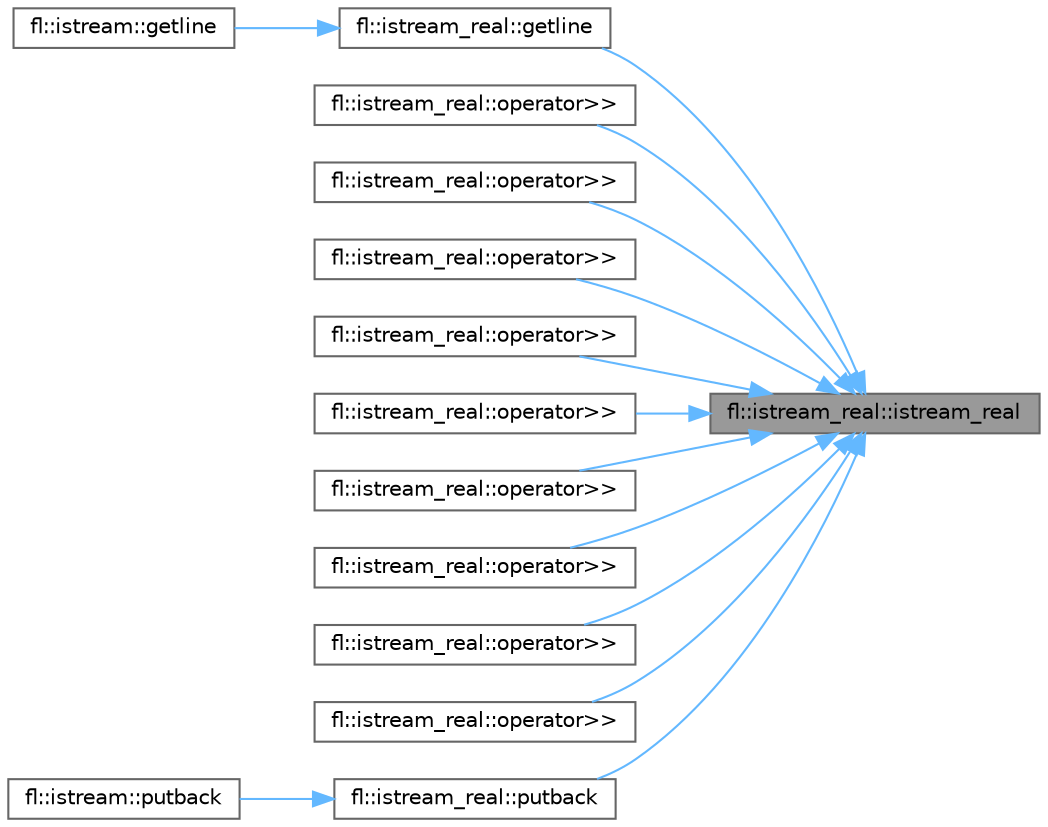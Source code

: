 digraph "fl::istream_real::istream_real"
{
 // INTERACTIVE_SVG=YES
 // LATEX_PDF_SIZE
  bgcolor="transparent";
  edge [fontname=Helvetica,fontsize=10,labelfontname=Helvetica,labelfontsize=10];
  node [fontname=Helvetica,fontsize=10,shape=box,height=0.2,width=0.4];
  rankdir="RL";
  Node1 [id="Node000001",label="fl::istream_real::istream_real",height=0.2,width=0.4,color="gray40", fillcolor="grey60", style="filled", fontcolor="black",tooltip=" "];
  Node1 -> Node2 [id="edge1_Node000001_Node000002",dir="back",color="steelblue1",style="solid",tooltip=" "];
  Node2 [id="Node000002",label="fl::istream_real::getline",height=0.2,width=0.4,color="grey40", fillcolor="white", style="filled",URL="$dc/d4b/classfl_1_1istream__real_ae20a3a8e153e185b8bf78c8b6a504a1e.html#ae20a3a8e153e185b8bf78c8b6a504a1e",tooltip=" "];
  Node2 -> Node3 [id="edge2_Node000002_Node000003",dir="back",color="steelblue1",style="solid",tooltip=" "];
  Node3 [id="Node000003",label="fl::istream::getline",height=0.2,width=0.4,color="grey40", fillcolor="white", style="filled",URL="$de/def/classfl_1_1istream_a71da7702200bad2661687e0290da41b9.html#a71da7702200bad2661687e0290da41b9",tooltip=" "];
  Node1 -> Node4 [id="edge3_Node000001_Node000004",dir="back",color="steelblue1",style="solid",tooltip=" "];
  Node4 [id="Node000004",label="fl::istream_real::operator\>\>",height=0.2,width=0.4,color="grey40", fillcolor="white", style="filled",URL="$dc/d4b/classfl_1_1istream__real_aca5c634973d538679e92de93a987be66.html#aca5c634973d538679e92de93a987be66",tooltip=" "];
  Node1 -> Node5 [id="edge4_Node000001_Node000005",dir="back",color="steelblue1",style="solid",tooltip=" "];
  Node5 [id="Node000005",label="fl::istream_real::operator\>\>",height=0.2,width=0.4,color="grey40", fillcolor="white", style="filled",URL="$dc/d4b/classfl_1_1istream__real_a8f0d56f637760931439c9d9e03663944.html#a8f0d56f637760931439c9d9e03663944",tooltip=" "];
  Node1 -> Node6 [id="edge5_Node000001_Node000006",dir="back",color="steelblue1",style="solid",tooltip=" "];
  Node6 [id="Node000006",label="fl::istream_real::operator\>\>",height=0.2,width=0.4,color="grey40", fillcolor="white", style="filled",URL="$dc/d4b/classfl_1_1istream__real_af59666a2dac28019f47a98e562f30966.html#af59666a2dac28019f47a98e562f30966",tooltip=" "];
  Node1 -> Node7 [id="edge6_Node000001_Node000007",dir="back",color="steelblue1",style="solid",tooltip=" "];
  Node7 [id="Node000007",label="fl::istream_real::operator\>\>",height=0.2,width=0.4,color="grey40", fillcolor="white", style="filled",URL="$dc/d4b/classfl_1_1istream__real_a97eb168061640ad637f1ca06cfa1d8e3.html#a97eb168061640ad637f1ca06cfa1d8e3",tooltip=" "];
  Node1 -> Node8 [id="edge7_Node000001_Node000008",dir="back",color="steelblue1",style="solid",tooltip=" "];
  Node8 [id="Node000008",label="fl::istream_real::operator\>\>",height=0.2,width=0.4,color="grey40", fillcolor="white", style="filled",URL="$dc/d4b/classfl_1_1istream__real_a2114ae0ab6f1d8c4d311edcb88335179.html#a2114ae0ab6f1d8c4d311edcb88335179",tooltip=" "];
  Node1 -> Node9 [id="edge8_Node000001_Node000009",dir="back",color="steelblue1",style="solid",tooltip=" "];
  Node9 [id="Node000009",label="fl::istream_real::operator\>\>",height=0.2,width=0.4,color="grey40", fillcolor="white", style="filled",URL="$dc/d4b/classfl_1_1istream__real_a256ecab6e95429bcf468241bd9c67f17.html#a256ecab6e95429bcf468241bd9c67f17",tooltip=" "];
  Node1 -> Node10 [id="edge9_Node000001_Node000010",dir="back",color="steelblue1",style="solid",tooltip=" "];
  Node10 [id="Node000010",label="fl::istream_real::operator\>\>",height=0.2,width=0.4,color="grey40", fillcolor="white", style="filled",URL="$dc/d4b/classfl_1_1istream__real_a064e9dac5683825efbab4e9248684307.html#a064e9dac5683825efbab4e9248684307",tooltip=" "];
  Node1 -> Node11 [id="edge10_Node000001_Node000011",dir="back",color="steelblue1",style="solid",tooltip=" "];
  Node11 [id="Node000011",label="fl::istream_real::operator\>\>",height=0.2,width=0.4,color="grey40", fillcolor="white", style="filled",URL="$dc/d4b/classfl_1_1istream__real_a8ca5d5b7033dc1286a7d7c842561ca1f.html#a8ca5d5b7033dc1286a7d7c842561ca1f",tooltip=" "];
  Node1 -> Node12 [id="edge11_Node000001_Node000012",dir="back",color="steelblue1",style="solid",tooltip=" "];
  Node12 [id="Node000012",label="fl::istream_real::operator\>\>",height=0.2,width=0.4,color="grey40", fillcolor="white", style="filled",URL="$dc/d4b/classfl_1_1istream__real_aabda7f96dcfa715738bed5f8a51e4e14.html#aabda7f96dcfa715738bed5f8a51e4e14",tooltip=" "];
  Node1 -> Node13 [id="edge12_Node000001_Node000013",dir="back",color="steelblue1",style="solid",tooltip=" "];
  Node13 [id="Node000013",label="fl::istream_real::putback",height=0.2,width=0.4,color="grey40", fillcolor="white", style="filled",URL="$dc/d4b/classfl_1_1istream__real_a38a36a1c186ecbf6f40d24df17caa6b3.html#a38a36a1c186ecbf6f40d24df17caa6b3",tooltip=" "];
  Node13 -> Node14 [id="edge13_Node000013_Node000014",dir="back",color="steelblue1",style="solid",tooltip=" "];
  Node14 [id="Node000014",label="fl::istream::putback",height=0.2,width=0.4,color="grey40", fillcolor="white", style="filled",URL="$de/def/classfl_1_1istream_af27de7e82e6c42d530be7157b73aa36d.html#af27de7e82e6c42d530be7157b73aa36d",tooltip=" "];
}
